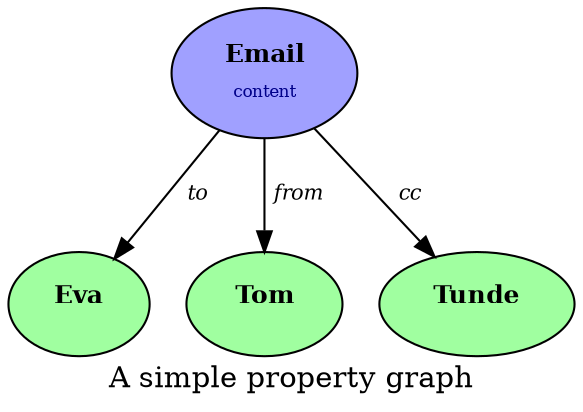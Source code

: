 digraph g {
    graph [label="A simple property graph" splines=true overlap=false rankdir = "TB"];
    ratio = auto;


"Email" [
    shape="ellipse",
    style=filled,
    fillcolor="#a0a0ff"
    label=<<table border="0" cellborder="0">
            <tr><td align="center"><font point-size="12" color="#000000"><b>Email</b></font></td></tr>
            <tr><td align="center"><font point-size="8" color="#00008a">content</font><br/></td></tr>
        </table>> ];

"Eva" [
    shape="ellipse",
    style=filled,
    fillcolor="#a0ffa0"
    label=<<table border="0" cellborder="0">
            <tr><td align="center"><font point-size="12" color="#000000"><b>Eva</b></font></td></tr>
            <tr><td align="center"></td></tr>
        </table>> ];

"Tom" [
    shape="ellipse",
    style=filled,
    fillcolor="#a0ffa0"
    label=<<table border="0" cellborder="0">
            <tr><td align="center"><font point-size="12" color="#000000"><b>Tom</b></font></td></tr>
            <tr><td align="center"></td></tr>
        </table>> ];

"Tunde" [
    shape="ellipse",
    style=filled,
    fillcolor="#a0ffa0"
    label=<<table border="0" cellborder="0">
            <tr><td align="center"><font point-size="12" color="#000000"><b>Tunde</b></font></td></tr>
            <tr><td align="center"></td></tr>
        </table>> ];



"Email" -> "Eva" [
taillabel="" 
headlabel="" 
label=<<table border="0" cellborder="0">
        <tr><td><font point-size="10"><i>to</i></font></td></tr>
        </table>> ];
        
"Email" -> "Tom" [
taillabel="" 
headlabel="" 
label=<<table border="0" cellborder="0">
        <tr><td><font point-size="10"><i>from</i></font></td></tr>
        </table>> ];
        
"Email" -> "Tunde" [
taillabel="" 
headlabel="" 
label=<<table border="0" cellborder="0">
        <tr><td><font point-size="10"><i>cc</i></font></td></tr>
        </table>> ];
        

}